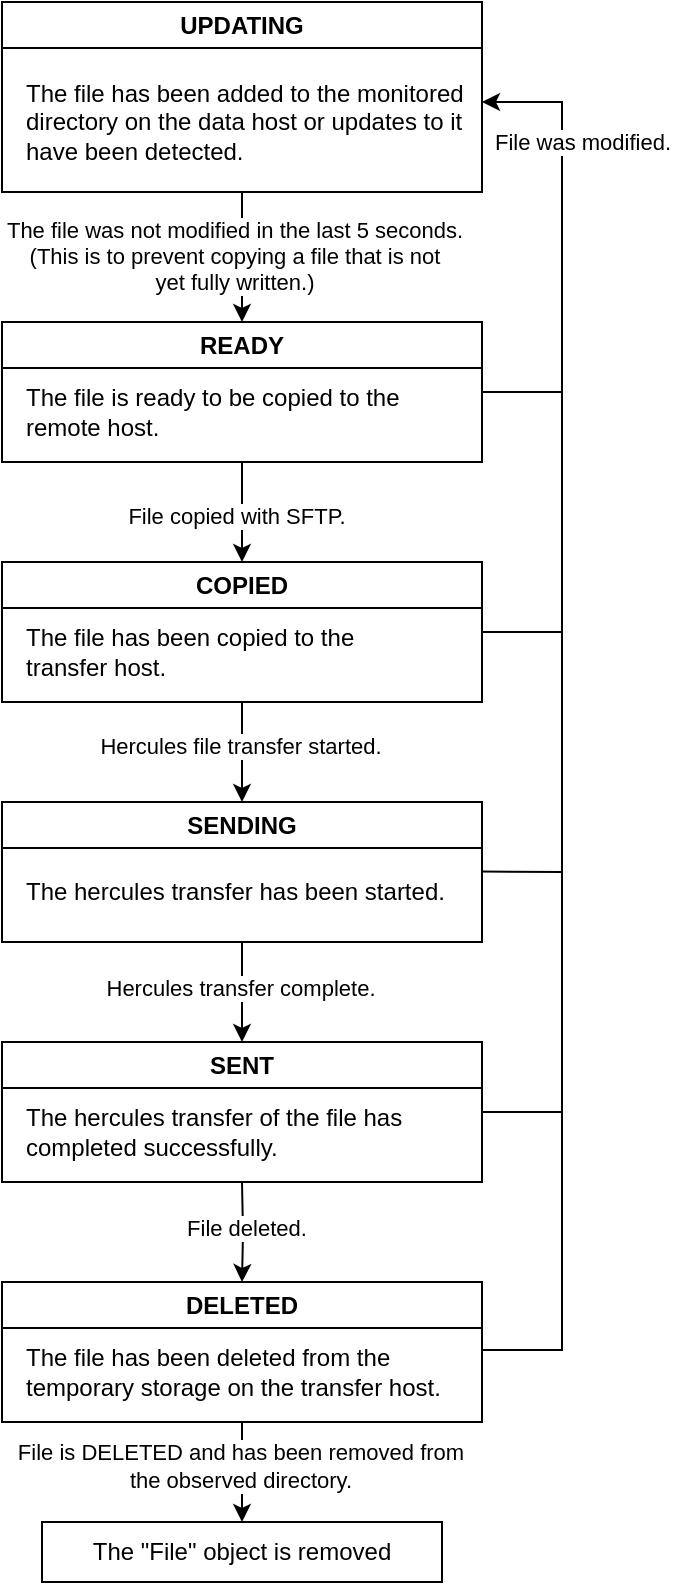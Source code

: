 <mxfile version="23.1.7" type="device">
  <diagram name="Seite-1" id="1XncdXHAJjd4xyxPU_87">
    <mxGraphModel dx="1050" dy="530" grid="1" gridSize="10" guides="1" tooltips="1" connect="1" arrows="1" fold="1" page="1" pageScale="1" pageWidth="827" pageHeight="1169" math="0" shadow="0">
      <root>
        <mxCell id="0" />
        <mxCell id="1" parent="0" />
        <mxCell id="DXtmEjoiwM5aXj4LoKhO-8" value="UPDATING" style="swimlane;whiteSpace=wrap;html=1;" vertex="1" parent="1">
          <mxGeometry x="160" y="40" width="240" height="95" as="geometry" />
        </mxCell>
        <mxCell id="DXtmEjoiwM5aXj4LoKhO-9" value="The file has been added to the monitored &lt;br&gt;directory on&amp;nbsp;the data host or updates to it &lt;br&gt;have been detected.&amp;nbsp;" style="text;html=1;align=left;verticalAlign=middle;resizable=0;points=[];autosize=1;strokeColor=none;fillColor=none;" vertex="1" parent="DXtmEjoiwM5aXj4LoKhO-8">
          <mxGeometry x="10" y="30" width="240" height="60" as="geometry" />
        </mxCell>
        <mxCell id="DXtmEjoiwM5aXj4LoKhO-10" value="READY" style="swimlane;whiteSpace=wrap;html=1;" vertex="1" parent="1">
          <mxGeometry x="160" y="200" width="240" height="70" as="geometry" />
        </mxCell>
        <mxCell id="DXtmEjoiwM5aXj4LoKhO-11" value="The file is ready to be copied to the&lt;br&gt;remote host." style="text;html=1;align=left;verticalAlign=middle;resizable=0;points=[];autosize=1;strokeColor=none;fillColor=none;" vertex="1" parent="DXtmEjoiwM5aXj4LoKhO-10">
          <mxGeometry x="10" y="25" width="210" height="40" as="geometry" />
        </mxCell>
        <mxCell id="DXtmEjoiwM5aXj4LoKhO-12" value="" style="endArrow=classic;html=1;rounded=0;exitX=0.5;exitY=1;exitDx=0;exitDy=0;entryX=0.5;entryY=0;entryDx=0;entryDy=0;" edge="1" parent="1" source="DXtmEjoiwM5aXj4LoKhO-8" target="DXtmEjoiwM5aXj4LoKhO-10">
          <mxGeometry width="50" height="50" relative="1" as="geometry">
            <mxPoint x="440" y="250" as="sourcePoint" />
            <mxPoint x="490" y="200" as="targetPoint" />
          </mxGeometry>
        </mxCell>
        <mxCell id="DXtmEjoiwM5aXj4LoKhO-13" value="The file was not modified in the last 5 seconds.&lt;br&gt;(This is to prevent copying a file that is not &lt;br&gt;yet fully written.)" style="edgeLabel;html=1;align=center;verticalAlign=middle;resizable=0;points=[];" vertex="1" connectable="0" parent="DXtmEjoiwM5aXj4LoKhO-12">
          <mxGeometry x="-0.033" y="-4" relative="1" as="geometry">
            <mxPoint as="offset" />
          </mxGeometry>
        </mxCell>
        <mxCell id="DXtmEjoiwM5aXj4LoKhO-26" value="" style="edgeStyle=orthogonalEdgeStyle;rounded=0;orthogonalLoop=1;jettySize=auto;html=1;entryX=0.5;entryY=0;entryDx=0;entryDy=0;" edge="1" parent="1" source="DXtmEjoiwM5aXj4LoKhO-14" target="DXtmEjoiwM5aXj4LoKhO-18">
          <mxGeometry relative="1" as="geometry" />
        </mxCell>
        <mxCell id="DXtmEjoiwM5aXj4LoKhO-30" value="Hercules file transfer started." style="edgeLabel;html=1;align=center;verticalAlign=middle;resizable=0;points=[];" vertex="1" connectable="0" parent="DXtmEjoiwM5aXj4LoKhO-26">
          <mxGeometry x="-0.144" y="-1" relative="1" as="geometry">
            <mxPoint as="offset" />
          </mxGeometry>
        </mxCell>
        <mxCell id="DXtmEjoiwM5aXj4LoKhO-14" value="COPIED" style="swimlane;whiteSpace=wrap;html=1;" vertex="1" parent="1">
          <mxGeometry x="160" y="320" width="240" height="70" as="geometry" />
        </mxCell>
        <mxCell id="DXtmEjoiwM5aXj4LoKhO-15" value="The file has been copied to the &lt;br&gt;transfer host." style="text;html=1;align=left;verticalAlign=middle;resizable=0;points=[];autosize=1;strokeColor=none;fillColor=none;" vertex="1" parent="DXtmEjoiwM5aXj4LoKhO-14">
          <mxGeometry x="10" y="25" width="190" height="40" as="geometry" />
        </mxCell>
        <mxCell id="DXtmEjoiwM5aXj4LoKhO-16" value="" style="endArrow=classic;html=1;rounded=0;exitX=0.5;exitY=1;exitDx=0;exitDy=0;entryX=0.5;entryY=0;entryDx=0;entryDy=0;" edge="1" parent="1" source="DXtmEjoiwM5aXj4LoKhO-10" target="DXtmEjoiwM5aXj4LoKhO-14">
          <mxGeometry width="50" height="50" relative="1" as="geometry">
            <mxPoint x="440" y="350" as="sourcePoint" />
            <mxPoint x="490" y="300" as="targetPoint" />
          </mxGeometry>
        </mxCell>
        <mxCell id="DXtmEjoiwM5aXj4LoKhO-17" value="File copied with SFTP." style="edgeLabel;html=1;align=center;verticalAlign=middle;resizable=0;points=[];" vertex="1" connectable="0" parent="DXtmEjoiwM5aXj4LoKhO-16">
          <mxGeometry x="0.056" y="-3" relative="1" as="geometry">
            <mxPoint as="offset" />
          </mxGeometry>
        </mxCell>
        <mxCell id="DXtmEjoiwM5aXj4LoKhO-27" value="" style="edgeStyle=orthogonalEdgeStyle;rounded=0;orthogonalLoop=1;jettySize=auto;html=1;entryX=0.5;entryY=0;entryDx=0;entryDy=0;" edge="1" parent="1" source="DXtmEjoiwM5aXj4LoKhO-18" target="DXtmEjoiwM5aXj4LoKhO-20">
          <mxGeometry relative="1" as="geometry" />
        </mxCell>
        <mxCell id="DXtmEjoiwM5aXj4LoKhO-31" value="Hercules transfer complete." style="edgeLabel;html=1;align=center;verticalAlign=middle;resizable=0;points=[];" vertex="1" connectable="0" parent="DXtmEjoiwM5aXj4LoKhO-27">
          <mxGeometry x="-0.104" y="-1" relative="1" as="geometry">
            <mxPoint as="offset" />
          </mxGeometry>
        </mxCell>
        <mxCell id="DXtmEjoiwM5aXj4LoKhO-18" value="SENDING" style="swimlane;whiteSpace=wrap;html=1;" vertex="1" parent="1">
          <mxGeometry x="160" y="440" width="240" height="70" as="geometry" />
        </mxCell>
        <mxCell id="DXtmEjoiwM5aXj4LoKhO-19" value="The hercules transfer has been started." style="text;html=1;align=left;verticalAlign=middle;resizable=0;points=[];autosize=1;strokeColor=none;fillColor=none;" vertex="1" parent="DXtmEjoiwM5aXj4LoKhO-18">
          <mxGeometry x="10" y="30" width="230" height="30" as="geometry" />
        </mxCell>
        <mxCell id="DXtmEjoiwM5aXj4LoKhO-20" value="SENT" style="swimlane;whiteSpace=wrap;html=1;" vertex="1" parent="1">
          <mxGeometry x="160" y="560" width="240" height="70" as="geometry" />
        </mxCell>
        <mxCell id="DXtmEjoiwM5aXj4LoKhO-21" value="The hercules transfer of the file has &lt;br&gt;completed successfully." style="text;html=1;align=left;verticalAlign=middle;resizable=0;points=[];autosize=1;strokeColor=none;fillColor=none;" vertex="1" parent="DXtmEjoiwM5aXj4LoKhO-20">
          <mxGeometry x="10" y="25" width="210" height="40" as="geometry" />
        </mxCell>
        <mxCell id="DXtmEjoiwM5aXj4LoKhO-22" value="DELETED" style="swimlane;whiteSpace=wrap;html=1;" vertex="1" parent="1">
          <mxGeometry x="160" y="680" width="240" height="70" as="geometry" />
        </mxCell>
        <mxCell id="DXtmEjoiwM5aXj4LoKhO-23" value="The file has been deleted from the&lt;br&gt;temporary storage on the transfer host." style="text;html=1;align=left;verticalAlign=middle;resizable=0;points=[];autosize=1;strokeColor=none;fillColor=none;" vertex="1" parent="DXtmEjoiwM5aXj4LoKhO-22">
          <mxGeometry x="10" y="25" width="230" height="40" as="geometry" />
        </mxCell>
        <mxCell id="DXtmEjoiwM5aXj4LoKhO-29" value="" style="edgeStyle=orthogonalEdgeStyle;rounded=0;orthogonalLoop=1;jettySize=auto;html=1;entryX=0.5;entryY=0;entryDx=0;entryDy=0;" edge="1" parent="1" target="DXtmEjoiwM5aXj4LoKhO-22">
          <mxGeometry relative="1" as="geometry">
            <mxPoint x="280" y="630" as="sourcePoint" />
          </mxGeometry>
        </mxCell>
        <mxCell id="DXtmEjoiwM5aXj4LoKhO-32" value="File deleted." style="edgeLabel;html=1;align=center;verticalAlign=middle;resizable=0;points=[];" vertex="1" connectable="0" parent="DXtmEjoiwM5aXj4LoKhO-29">
          <mxGeometry x="-0.112" y="1" relative="1" as="geometry">
            <mxPoint as="offset" />
          </mxGeometry>
        </mxCell>
        <mxCell id="DXtmEjoiwM5aXj4LoKhO-33" value="" style="endArrow=classic;html=1;rounded=0;exitX=0.5;exitY=1;exitDx=0;exitDy=0;" edge="1" parent="1" source="DXtmEjoiwM5aXj4LoKhO-22">
          <mxGeometry width="50" height="50" relative="1" as="geometry">
            <mxPoint x="400" y="550" as="sourcePoint" />
            <mxPoint x="280" y="800" as="targetPoint" />
          </mxGeometry>
        </mxCell>
        <mxCell id="DXtmEjoiwM5aXj4LoKhO-39" value="File is DELETED and has been removed from &lt;br&gt;the observed directory." style="edgeLabel;html=1;align=center;verticalAlign=middle;resizable=0;points=[];" vertex="1" connectable="0" parent="DXtmEjoiwM5aXj4LoKhO-33">
          <mxGeometry x="-0.128" y="-1" relative="1" as="geometry">
            <mxPoint as="offset" />
          </mxGeometry>
        </mxCell>
        <mxCell id="DXtmEjoiwM5aXj4LoKhO-38" value="The &quot;File&quot; object is removed" style="text;html=1;align=center;verticalAlign=middle;whiteSpace=wrap;rounded=0;fillColor=none;strokeColor=default;" vertex="1" parent="1">
          <mxGeometry x="180" y="800" width="200" height="30" as="geometry" />
        </mxCell>
        <mxCell id="DXtmEjoiwM5aXj4LoKhO-40" value="" style="endArrow=classic;html=1;rounded=0;exitX=1;exitY=0.5;exitDx=0;exitDy=0;" edge="1" parent="1" source="DXtmEjoiwM5aXj4LoKhO-10">
          <mxGeometry width="50" height="50" relative="1" as="geometry">
            <mxPoint x="440" y="270" as="sourcePoint" />
            <mxPoint x="400" y="90" as="targetPoint" />
            <Array as="points">
              <mxPoint x="440" y="235" />
              <mxPoint x="440" y="90" />
            </Array>
          </mxGeometry>
        </mxCell>
        <mxCell id="DXtmEjoiwM5aXj4LoKhO-45" value="File was modified." style="edgeLabel;html=1;align=center;verticalAlign=middle;resizable=0;points=[];" vertex="1" connectable="0" parent="DXtmEjoiwM5aXj4LoKhO-40">
          <mxGeometry x="0.431" relative="1" as="geometry">
            <mxPoint x="10" y="-4" as="offset" />
          </mxGeometry>
        </mxCell>
        <mxCell id="DXtmEjoiwM5aXj4LoKhO-41" value="" style="endArrow=none;html=1;rounded=0;exitX=1;exitY=0.5;exitDx=0;exitDy=0;" edge="1" parent="1" source="DXtmEjoiwM5aXj4LoKhO-14">
          <mxGeometry width="50" height="50" relative="1" as="geometry">
            <mxPoint x="440" y="350" as="sourcePoint" />
            <mxPoint x="440" y="230" as="targetPoint" />
            <Array as="points">
              <mxPoint x="440" y="355" />
            </Array>
          </mxGeometry>
        </mxCell>
        <mxCell id="DXtmEjoiwM5aXj4LoKhO-42" value="" style="endArrow=none;html=1;rounded=0;exitX=0.998;exitY=0.16;exitDx=0;exitDy=0;exitPerimeter=0;" edge="1" parent="1" source="DXtmEjoiwM5aXj4LoKhO-19">
          <mxGeometry width="50" height="50" relative="1" as="geometry">
            <mxPoint x="440" y="510" as="sourcePoint" />
            <mxPoint x="440" y="340" as="targetPoint" />
            <Array as="points">
              <mxPoint x="440" y="475" />
            </Array>
          </mxGeometry>
        </mxCell>
        <mxCell id="DXtmEjoiwM5aXj4LoKhO-43" value="" style="endArrow=none;html=1;rounded=0;exitX=1;exitY=0.5;exitDx=0;exitDy=0;" edge="1" parent="1" source="DXtmEjoiwM5aXj4LoKhO-20">
          <mxGeometry width="50" height="50" relative="1" as="geometry">
            <mxPoint x="440" y="510" as="sourcePoint" />
            <mxPoint x="440" y="470" as="targetPoint" />
            <Array as="points">
              <mxPoint x="440" y="595" />
            </Array>
          </mxGeometry>
        </mxCell>
        <mxCell id="DXtmEjoiwM5aXj4LoKhO-44" value="" style="endArrow=none;html=1;rounded=0;exitX=0.998;exitY=0.225;exitDx=0;exitDy=0;exitPerimeter=0;" edge="1" parent="1" source="DXtmEjoiwM5aXj4LoKhO-23">
          <mxGeometry width="50" height="50" relative="1" as="geometry">
            <mxPoint x="440" y="680" as="sourcePoint" />
            <mxPoint x="440" y="580" as="targetPoint" />
            <Array as="points">
              <mxPoint x="440" y="714" />
            </Array>
          </mxGeometry>
        </mxCell>
      </root>
    </mxGraphModel>
  </diagram>
</mxfile>
